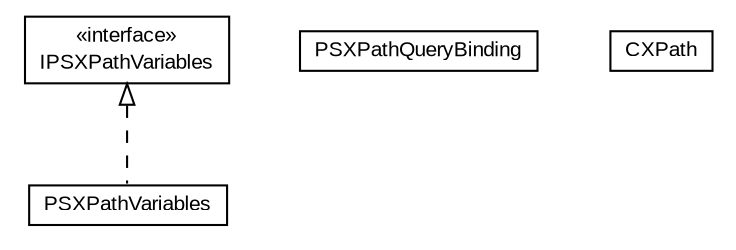 #!/usr/local/bin/dot
#
# Class diagram 
# Generated by UMLGraph version 5.1 (http://www.umlgraph.org/)
#

digraph G {
	edge [fontname="arial",fontsize=10,labelfontname="arial",labelfontsize=10];
	node [fontname="arial",fontsize=10,shape=plaintext];
	nodesep=0.25;
	ranksep=0.5;
	// com.helger.schematron.pure.binding.xpath.PSXPathVariables
	c397 [label=<<table title="com.helger.schematron.pure.binding.xpath.PSXPathVariables" border="0" cellborder="1" cellspacing="0" cellpadding="2" port="p" href="./PSXPathVariables.html">
		<tr><td><table border="0" cellspacing="0" cellpadding="1">
<tr><td align="center" balign="center"> PSXPathVariables </td></tr>
		</table></td></tr>
		</table>>, fontname="arial", fontcolor="black", fontsize=10.0];
	// com.helger.schematron.pure.binding.xpath.PSXPathQueryBinding
	c398 [label=<<table title="com.helger.schematron.pure.binding.xpath.PSXPathQueryBinding" border="0" cellborder="1" cellspacing="0" cellpadding="2" port="p" href="./PSXPathQueryBinding.html">
		<tr><td><table border="0" cellspacing="0" cellpadding="1">
<tr><td align="center" balign="center"> PSXPathQueryBinding </td></tr>
		</table></td></tr>
		</table>>, fontname="arial", fontcolor="black", fontsize=10.0];
	// com.helger.schematron.pure.binding.xpath.IPSXPathVariables
	c399 [label=<<table title="com.helger.schematron.pure.binding.xpath.IPSXPathVariables" border="0" cellborder="1" cellspacing="0" cellpadding="2" port="p" href="./IPSXPathVariables.html">
		<tr><td><table border="0" cellspacing="0" cellpadding="1">
<tr><td align="center" balign="center"> &#171;interface&#187; </td></tr>
<tr><td align="center" balign="center"> IPSXPathVariables </td></tr>
		</table></td></tr>
		</table>>, fontname="arial", fontcolor="black", fontsize=10.0];
	// com.helger.schematron.pure.binding.xpath.CXPath
	c400 [label=<<table title="com.helger.schematron.pure.binding.xpath.CXPath" border="0" cellborder="1" cellspacing="0" cellpadding="2" port="p" href="./CXPath.html">
		<tr><td><table border="0" cellspacing="0" cellpadding="1">
<tr><td align="center" balign="center"> CXPath </td></tr>
		</table></td></tr>
		</table>>, fontname="arial", fontcolor="black", fontsize=10.0];
	//com.helger.schematron.pure.binding.xpath.PSXPathVariables implements com.helger.schematron.pure.binding.xpath.IPSXPathVariables
	c399:p -> c397:p [dir=back,arrowtail=empty,style=dashed];
}

